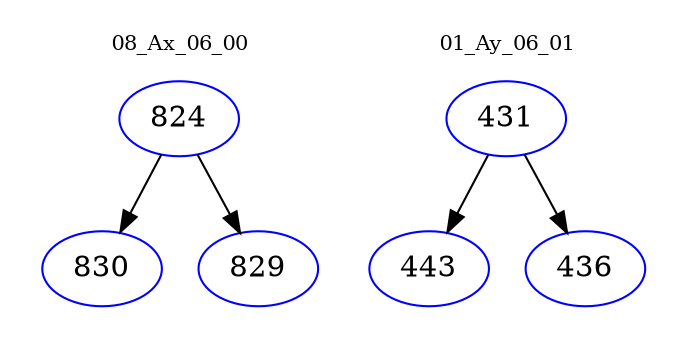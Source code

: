 digraph{
subgraph cluster_0 {
color = white
label = "08_Ax_06_00";
fontsize=10;
T0_824 [label="824", color="blue"]
T0_824 -> T0_830 [color="black"]
T0_830 [label="830", color="blue"]
T0_824 -> T0_829 [color="black"]
T0_829 [label="829", color="blue"]
}
subgraph cluster_1 {
color = white
label = "01_Ay_06_01";
fontsize=10;
T1_431 [label="431", color="blue"]
T1_431 -> T1_443 [color="black"]
T1_443 [label="443", color="blue"]
T1_431 -> T1_436 [color="black"]
T1_436 [label="436", color="blue"]
}
}

